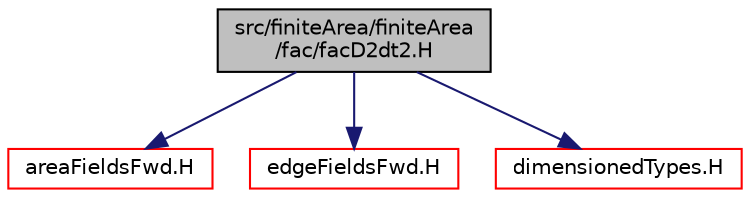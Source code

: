 digraph "src/finiteArea/finiteArea/fac/facD2dt2.H"
{
  bgcolor="transparent";
  edge [fontname="Helvetica",fontsize="10",labelfontname="Helvetica",labelfontsize="10"];
  node [fontname="Helvetica",fontsize="10",shape=record];
  Node1 [label="src/finiteArea/finiteArea\l/fac/facD2dt2.H",height=0.2,width=0.4,color="black", fillcolor="grey75", style="filled" fontcolor="black"];
  Node1 -> Node2 [color="midnightblue",fontsize="10",style="solid",fontname="Helvetica"];
  Node2 [label="areaFieldsFwd.H",height=0.2,width=0.4,color="red",URL="$areaFieldsFwd_8H.html",tooltip="Forwards and collection of common area field types. "];
  Node1 -> Node3 [color="midnightblue",fontsize="10",style="solid",fontname="Helvetica"];
  Node3 [label="edgeFieldsFwd.H",height=0.2,width=0.4,color="red",URL="$edgeFieldsFwd_8H.html",tooltip="Forwards for edge field types. "];
  Node1 -> Node4 [color="midnightblue",fontsize="10",style="solid",fontname="Helvetica"];
  Node4 [label="dimensionedTypes.H",height=0.2,width=0.4,color="red",URL="$dimensionedTypes_8H.html"];
}
